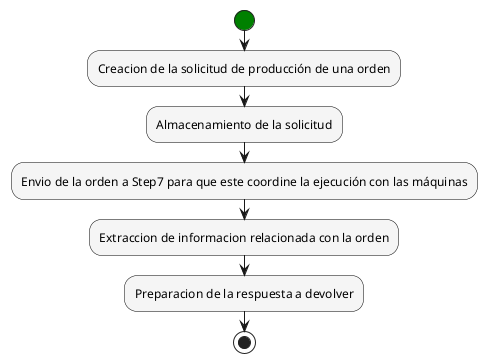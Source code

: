@startuml Order
skinparam ConditionStyle bold
skinparam activity {
  StartColor green
  BarColor SaddleBrown
  EndColor red
  BackgroundColor WhiteSmoke
  BorderColor Black
  FontName Arial
}

start
:Creacion de la solicitud de producción de una orden;
:Almacenamiento de la solicitud;
:Envio de la orden a Step7 para que este coordine la ejecución con las máquinas;
:Extraccion de informacion relacionada con la orden;
:Preparacion de la respuesta a devolver;
stop
@enduml